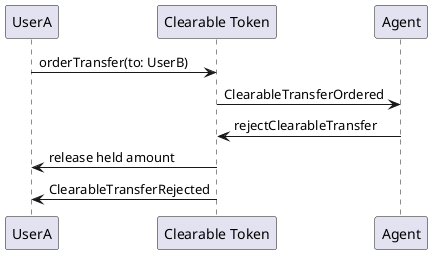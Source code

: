 @startuml
UserA -> "Clearable Token": orderTransfer(to: UserB)
"Clearable Token" -> Agent: ClearableTransferOrdered
Agent -> "Clearable Token" : rejectClearableTransfer
"Clearable Token" -> UserA: release held amount
"Clearable Token" -> UserA: ClearableTransferRejected
@enduml
